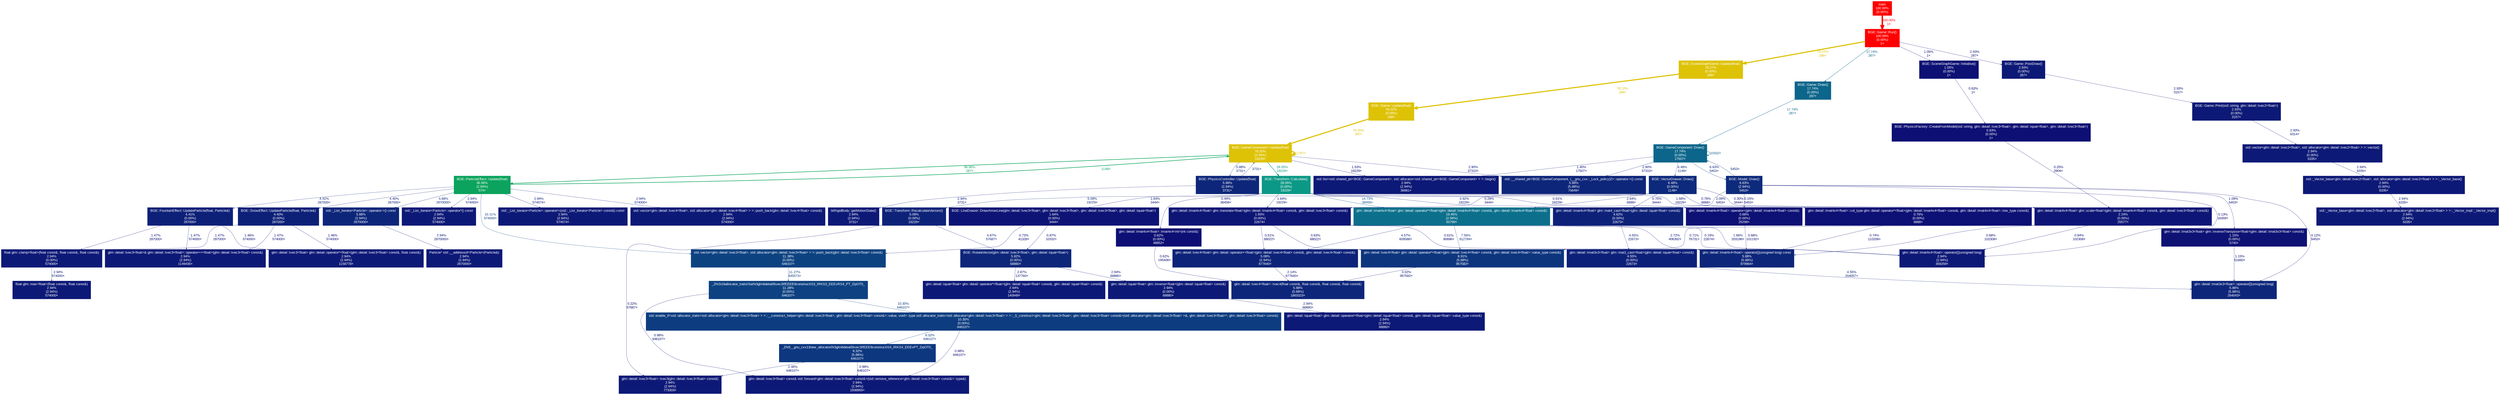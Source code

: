 digraph {
	graph [ranksep=0.25, fontname=Arial, nodesep=0.125];
	node [fontname=Arial, style=filled, height=0, width=0, shape=box, fontcolor=white];
	edge [fontname=Arial];
	1 [color="#ff0000", fontcolor="#ffffff", fontsize="10.00", label="main\n100.00%\n(0.00%)"];
	1 -> 2 [color="#ff0000", label="100.00%\n1×", arrowsize="1.00", fontsize="10.00", fontcolor="#ff0000", labeldistance="4.00", penwidth="4.00"];
	2 [color="#ff0000", fontcolor="#ffffff", fontsize="10.00", label="BGE::Game::Run()\n100.00%\n(0.00%)\n1×"];
	2 -> 10 [color="#0c658a", label="17.74%\n287×", arrowsize="0.42", fontsize="10.00", fontcolor="#0c658a", labeldistance="0.71", penwidth="0.71"];
	2 -> 3 [color="#dec205", label="78.27%\n288×", arrowsize="0.88", fontsize="10.00", fontcolor="#dec205", labeldistance="3.13", penwidth="3.13"];
	2 -> 52 [color="#0d1976", label="2.93%\n287×", arrowsize="0.35", fontsize="10.00", fontcolor="#0d1976", labeldistance="0.50", penwidth="0.50"];
	2 -> 58 [color="#0d1174", label="1.05%\n1×", arrowsize="0.35", fontsize="10.00", fontcolor="#0d1174", labeldistance="0.50", penwidth="0.50"];
	3 [color="#dec205", fontcolor="#ffffff", fontsize="10.00", label="BGE::SceneGraphGame::Update(float)\n78.27%\n(0.00%)\n288×"];
	3 -> 4 [color="#dec205", label="78.22%\n288×", arrowsize="0.88", fontsize="10.00", fontcolor="#dec205", labeldistance="3.13", penwidth="3.13"];
	4 [color="#dec205", fontcolor="#ffffff", fontsize="10.00", label="BGE::Game::Update(float)\n78.22%\n(0.00%)\n288×"];
	4 -> 6 [color="#dec205", label="78.20%\n287×", arrowsize="0.88", fontsize="10.00", fontcolor="#dec205", labeldistance="3.13", penwidth="3.13"];
	6 [color="#dec205", fontcolor="#ffffff", fontsize="10.00", label="BGE::GameComponent::Update(float)\n78.20%\n(2.94%)\n19229×"];
	6 -> 6 [color="#dec205", label="11767×", arrowsize="0.88", fontsize="10.00", fontcolor="#dec205", labeldistance="3.13", penwidth="3.13"];
	6 -> 7 [color="#0ba35d", label="36.56%\n287×", arrowsize="0.60", fontsize="10.00", fontcolor="#0ba35d", labeldistance="1.46", penwidth="1.46"];
	6 -> 8 [color="#0c9886", label="28.05%\n19229×", arrowsize="0.53", fontsize="10.00", fontcolor="#0c9886", labeldistance="1.12", penwidth="1.12"];
	6 -> 46 [color="#0d1375", label="1.53%\n19229×", arrowsize="0.35", fontsize="10.00", fontcolor="#0d1375", labeldistance="0.50", penwidth="0.50"];
	6 -> 20 [color="#0d1976", label="2.90%\n37310×", arrowsize="0.35", fontsize="10.00", fontcolor="#0d1976", labeldistance="0.50", penwidth="0.50"];
	6 -> 23 [color="#0d267a", label="5.88%\n3731×", arrowsize="0.35", fontsize="10.00", fontcolor="#0d267a", labeldistance="0.50", penwidth="0.50"];
	7 [color="#0ba35d", fontcolor="#ffffff", fontsize="10.00", label="BGE::ParticleEffect::Update(float)\n36.56%\n(2.94%)\n574×"];
	7 -> 32 [color="#0d2078", label="4.40%\n287000×", arrowsize="0.35", fontsize="10.00", fontcolor="#0d2078", labeldistance="0.50", penwidth="0.50"];
	7 -> 6 [color="#0ba35d", label="1148×", arrowsize="0.60", fontsize="10.00", fontcolor="#0ba35d", labeldistance="1.46", penwidth="1.46"];
	7 -> 38 [color="#0d1977", label="2.94%\n574574×", arrowsize="0.35", fontsize="10.00", fontcolor="#0d1977", labeldistance="0.50", penwidth="0.50"];
	7 -> 41 [color="#0d1977", label="2.94%\n574000×", arrowsize="0.35", fontsize="10.00", fontcolor="#0d1977", labeldistance="0.50", penwidth="0.50"];
	7 -> 12 [color="#0d3b80", label="10.11%\n574000×", arrowsize="0.35", fontsize="10.00", fontcolor="#0d3b80", labeldistance="0.50", penwidth="0.50"];
	7 -> 56 [color="#0d1977", label="2.94%\n574000×", arrowsize="0.35", fontsize="10.00", fontcolor="#0d1977", labeldistance="0.50", penwidth="0.50"];
	7 -> 30 [color="#0d267a", label="5.88%\n2870000×", arrowsize="0.35", fontsize="10.00", fontcolor="#0d267a", labeldistance="0.50", penwidth="0.50"];
	7 -> 31 [color="#0d2078", label="4.41%\n287000×", arrowsize="0.35", fontsize="10.00", fontcolor="#0d2078", labeldistance="0.50", penwidth="0.50"];
	8 [color="#0c9886", fontcolor="#ffffff", fontsize="10.00", label="BGE::Transform::Calculate()\n28.05%\n(0.00%)\n19229×"];
	8 -> 9 [color="#0c5486", label="14.73%\n38458×", arrowsize="0.38", fontsize="10.00", fontcolor="#0c5486", labeldistance="0.59", penwidth="0.59"];
	8 -> 60 [color="#0d0f73", label="0.51%\n19229×", arrowsize="0.35", fontsize="10.00", fontcolor="#0d0f73", labeldistance="0.50", penwidth="0.50"];
	8 -> 53 [color="#0d1475", label="1.68%\n19229×", arrowsize="0.35", fontsize="10.00", fontcolor="#0d1475", labeldistance="0.50", penwidth="0.50"];
	8 -> 54 [color="#0d1475", label="1.64%\n19229×", arrowsize="0.35", fontsize="10.00", fontcolor="#0d1475", labeldistance="0.50", penwidth="0.50"];
	8 -> 26 [color="#0d2379", label="5.09%\n19229×", arrowsize="0.35", fontsize="10.00", fontcolor="#0d2379", labeldistance="0.50", penwidth="0.50"];
	8 -> 28 [color="#0d1d78", label="3.92%\n19229×", arrowsize="0.35", fontsize="10.00", fontcolor="#0d1d78", labeldistance="0.50", penwidth="0.50"];
	8 -> 62 [color="#0d0f73", label="0.49%\n38458×", arrowsize="0.35", fontsize="10.00", fontcolor="#0d0f73", labeldistance="0.50", penwidth="0.50"];
	9 [color="#0c708c", fontcolor="#ffffff", fontsize="10.00", label="glm::detail::tmat4x4<float> glm::detail::operator*<float>(glm::detail::tmat4x4<float> const&, glm::detail::tmat4x4<float> const&)\n19.45%\n(2.94%)\n50799×"];
	9 -> 42 [color="#0d1475", label="1.66%\n203196×", arrowsize="0.35", fontsize="10.00", fontcolor="#0d1475", labeldistance="0.50", penwidth="0.50"];
	9 -> 17 [color="#0d2e7c", label="7.56%\n812784×", arrowsize="0.35", fontsize="10.00", fontcolor="#0d2e7c", labeldistance="0.50", penwidth="0.50"];
	9 -> 21 [color="#0d1876", label="2.72%\n406392×", arrowsize="0.35", fontsize="10.00", fontcolor="#0d1876", labeldistance="0.50", penwidth="0.50"];
	9 -> 27 [color="#0d2079", label="4.57%\n609588×", arrowsize="0.35", fontsize="10.00", fontcolor="#0d2079", labeldistance="0.50", penwidth="0.50"];
	10 [color="#0c658a", fontcolor="#ffffff", fontsize="10.00", label="BGE::Game::Draw()\n17.74%\n(0.00%)\n287×"];
	10 -> 14 [color="#0c658a", label="17.74%\n287×", arrowsize="0.42", fontsize="10.00", fontcolor="#0c658a", labeldistance="0.71", penwidth="0.71"];
	12 [color="#0d4281", fontcolor="#ffffff", fontsize="10.00", label="std::vector<glm::detail::tvec3<float>, std::allocator<glm::detail::tvec3<float> > >::push_back(glm::detail::tvec3<float> const&)\n11.38%\n(0.00%)\n646107×"];
	12 -> 13 [color="#0d4181", label="11.27%\n645573×", arrowsize="0.35", fontsize="10.00", fontcolor="#0d4181", labeldistance="0.50", penwidth="0.50"];
	13 [color="#0d4181", fontcolor="#ffffff", fontsize="10.00", label="_ZNSt16allocator_traitsISaIN3glm6detail5tvec3IfEEEE9constructIS3_IRKS3_EEEvRS4_PT_DpOT0_\n11.28%\n(0.00%)\n646107×"];
	13 -> 34 [color="#0d1174", label="0.98%\n646107×", arrowsize="0.35", fontsize="10.00", fontcolor="#0d1174", labeldistance="0.50", penwidth="0.50"];
	13 -> 15 [color="#0d3c80", label="10.30%\n646107×", arrowsize="0.35", fontsize="10.00", fontcolor="#0d3c80", labeldistance="0.50", penwidth="0.50"];
	14 [color="#0c658a", fontcolor="#ffffff", fontsize="10.00", label="BGE::GameComponent::Draw()\n17.74%\n(0.00%)\n17507×"];
	14 -> 46 [color="#0d1375", label="1.40%\n17507×", arrowsize="0.35", fontsize="10.00", fontcolor="#0d1375", labeldistance="0.50", penwidth="0.50"];
	14 -> 18 [color="#0d2a7b", label="6.63%\n5453×", arrowsize="0.35", fontsize="10.00", fontcolor="#0d2a7b", labeldistance="0.50", penwidth="0.50"];
	14 -> 19 [color="#0d297b", label="6.48%\n1148×", arrowsize="0.35", fontsize="10.00", fontcolor="#0d297b", labeldistance="0.50", penwidth="0.50"];
	14 -> 20 [color="#0d1976", label="2.90%\n37310×", arrowsize="0.35", fontsize="10.00", fontcolor="#0d1976", labeldistance="0.50", penwidth="0.50"];
	14 -> 14 [color="#0c658a", label="10332×", arrowsize="0.42", fontsize="10.00", fontcolor="#0c658a", labeldistance="0.71", penwidth="0.71"];
	15 [color="#0d3c80", fontcolor="#ffffff", fontsize="10.00", label="std::enable_if<std::allocator_traits<std::allocator<glm::detail::tvec3<float> > >::__construct_helper<glm::detail::tvec3<float>, glm::detail::tvec3<float> const&>::value, void>::type std::allocator_traits<std::allocator<glm::detail::tvec3<float> > >::_S_construct<glm::detail::tvec3<float>, glm::detail::tvec3<float> const&>(std::allocator<glm::detail::tvec3<float> >&, glm::detail::tvec3<float>*, glm::detail::tvec3<float> const&)\n10.30%\n(0.00%)\n646107×"];
	15 -> 16 [color="#0d377f", label="9.32%\n646107×", arrowsize="0.35", fontsize="10.00", fontcolor="#0d377f", labeldistance="0.50", penwidth="0.50"];
	15 -> 34 [color="#0d1174", label="0.98%\n646107×", arrowsize="0.35", fontsize="10.00", fontcolor="#0d1174", labeldistance="0.50", penwidth="0.50"];
	16 [color="#0d377f", fontcolor="#ffffff", fontsize="10.00", label="_ZN9__gnu_cxx13new_allocatorIN3glm6detail5tvec3IfEEE9constructIS4_IRKS4_EEEvPT_DpOT0_\n9.32%\n(5.88%)\n646107×"];
	16 -> 34 [color="#0d1174", label="0.98%\n646107×", arrowsize="0.35", fontsize="10.00", fontcolor="#0d1174", labeldistance="0.50", penwidth="0.50"];
	16 -> 37 [color="#0d1776", label="2.46%\n646107×", arrowsize="0.35", fontsize="10.00", fontcolor="#0d1776", labeldistance="0.50", penwidth="0.50"];
	17 [color="#0d357e", fontcolor="#ffffff", fontsize="10.00", label="glm::detail::tvec4<float> glm::detail::operator*<float>(glm::detail::tvec4<float> const&, glm::detail::tvec4<float>::value_type const&)\n8.91%\n(5.88%)\n957582×"];
	17 -> 24 [color="#0d1a77", label="3.02%\n957582×", arrowsize="0.35", fontsize="10.00", fontcolor="#0d1a77", labeldistance="0.50", penwidth="0.50"];
	18 [color="#0d2a7b", fontcolor="#ffffff", fontsize="10.00", label="BGE::Model::Draw()\n6.63%\n(2.94%)\n5453×"];
	18 -> 9 [color="#0d1575", label="2.09%\n5453×", arrowsize="0.35", fontsize="10.00", fontcolor="#0d1575", labeldistance="0.50", penwidth="0.50"];
	18 -> 42 [color="#0d0d73", label="0.13%\n16359×", arrowsize="0.35", fontsize="10.00", fontcolor="#0d0d73", labeldistance="0.50", penwidth="0.50"];
	18 -> 14 [color="#0d2a7b", label="5453×", arrowsize="0.35", fontsize="10.00", fontcolor="#0d2a7b", labeldistance="0.50", penwidth="0.50"];
	18 -> 22 [color="#0d0d73", label="0.12%\n5453×", arrowsize="0.35", fontsize="10.00", fontcolor="#0d0d73", labeldistance="0.50", penwidth="0.50"];
	18 -> 57 [color="#0d1174", label="1.09%\n5453×", arrowsize="0.35", fontsize="10.00", fontcolor="#0d1174", labeldistance="0.50", penwidth="0.50"];
	18 -> 60 [color="#0d0d73", label="0.15%\n5453×", arrowsize="0.35", fontsize="10.00", fontcolor="#0d0d73", labeldistance="0.50", penwidth="0.50"];
	19 [color="#0d297b", fontcolor="#ffffff", fontsize="10.00", label="BGE::VectorDrawer::Draw()\n6.48%\n(0.00%)\n1148×"];
	19 -> 9 [color="#0d1876", label="2.64%\n6888×", arrowsize="0.35", fontsize="10.00", fontcolor="#0d1876", labeldistance="0.50", penwidth="0.50"];
	19 -> 28 [color="#0d1074", label="0.70%\n3444×", arrowsize="0.35", fontsize="10.00", fontcolor="#0d1074", labeldistance="0.50", penwidth="0.50"];
	19 -> 53 [color="#0d0e73", label="0.30%\n3444×", arrowsize="0.35", fontsize="10.00", fontcolor="#0d0e73", labeldistance="0.50", penwidth="0.50"];
	19 -> 54 [color="#0d0e73", label="0.29%\n3444×", arrowsize="0.35", fontsize="10.00", fontcolor="#0d0e73", labeldistance="0.50", penwidth="0.50"];
	19 -> 55 [color="#0d1475", label="1.64%\n3444×", arrowsize="0.35", fontsize="10.00", fontcolor="#0d1475", labeldistance="0.50", penwidth="0.50"];
	19 -> 59 [color="#0d1074", label="0.76%\n6888×", arrowsize="0.35", fontsize="10.00", fontcolor="#0d1074", labeldistance="0.50", penwidth="0.50"];
	20 [color="#0d267a", fontcolor="#ffffff", fontsize="10.00", label="std::__shared_ptr<BGE::GameComponent, (__gnu_cxx::_Lock_policy)2>::operator->() const\n5.88%\n(5.88%)\n75649×"];
	21 [color="#0d267a", fontcolor="#ffffff", fontsize="10.00", label="glm::detail::tmat4x4<float>::operator[](unsigned long) const\n5.88%\n(5.88%)\n879964×"];
	22 [color="#0d267a", fontcolor="#ffffff", fontsize="10.00", label="glm::detail::tmat3x3<float>::operator[](unsigned long)\n5.88%\n(5.88%)\n264043×"];
	23 [color="#0d267a", fontcolor="#ffffff", fontsize="10.00", label="BGE::PhysicsController::Update(float)\n5.88%\n(2.94%)\n3731×"];
	23 -> 6 [color="#0d267a", label="3731×", arrowsize="0.35", fontsize="10.00", fontcolor="#0d267a", labeldistance="0.50", penwidth="0.50"];
	23 -> 50 [color="#0d1977", label="2.94%\n3731×", arrowsize="0.35", fontsize="10.00", fontcolor="#0d1977", labeldistance="0.50", penwidth="0.50"];
	24 [color="#0d267a", fontcolor="#ffffff", fontsize="10.00", label="glm::detail::tvec4<float>::tvec4(float const&, float const&, float const&, float const&)\n5.88%\n(5.88%)\n1863323×"];
	25 [color="#0d267a", fontcolor="#ffffff", fontsize="10.00", label="BGE::RotateVector(glm::detail::tvec3<float>, glm::detail::tquat<float>)\n5.82%\n(0.00%)\n68880×"];
	25 -> 43 [color="#0d1976", label="2.87%\n137760×", arrowsize="0.35", fontsize="10.00", fontcolor="#0d1976", labeldistance="0.50", penwidth="0.50"];
	25 -> 45 [color="#0d1977", label="2.94%\n68880×", arrowsize="0.35", fontsize="10.00", fontcolor="#0d1977", labeldistance="0.50", penwidth="0.50"];
	26 [color="#0d2379", fontcolor="#ffffff", fontsize="10.00", label="BGE::Transform::RecalculateVectors()\n5.09%\n(0.00%)\n19229×"];
	26 -> 25 [color="#0d2279", label="4.87%\n57687×", arrowsize="0.35", fontsize="10.00", fontcolor="#0d2279", labeldistance="0.50", penwidth="0.50"];
	26 -> 37 [color="#0d0e73", label="0.22%\n57687×", arrowsize="0.35", fontsize="10.00", fontcolor="#0d0e73", labeldistance="0.50", penwidth="0.50"];
	27 [color="#0d2379", fontcolor="#ffffff", fontsize="10.00", label="glm::detail::tvec4<float> glm::detail::operator+<float>(glm::detail::tvec4<float> const&, glm::detail::tvec4<float> const&)\n5.08%\n(2.94%)\n677640×"];
	27 -> 24 [color="#0d1675", label="2.14%\n677640×", arrowsize="0.35", fontsize="10.00", fontcolor="#0d1675", labeldistance="0.50", penwidth="0.50"];
	28 [color="#0d2179", fontcolor="#ffffff", fontsize="10.00", label="glm::detail::tmat4x4<float> glm::mat4_cast<float>(glm::detail::tquat<float> const&)\n4.62%\n(0.00%)\n22673×"];
	28 -> 29 [color="#0d2079", label="4.55%\n22673×", arrowsize="0.35", fontsize="10.00", fontcolor="#0d2079", labeldistance="0.50", penwidth="0.50"];
	29 [color="#0d2079", fontcolor="#ffffff", fontsize="10.00", label="glm::detail::tmat3x3<float> glm::mat3_cast<float>(glm::detail::tquat<float> const&)\n4.55%\n(0.00%)\n22673×"];
	29 -> 22 [color="#0d2079", label="4.55%\n204057×", arrowsize="0.35", fontsize="10.00", fontcolor="#0d2079", labeldistance="0.50", penwidth="0.50"];
	30 [color="#0d267a", fontcolor="#ffffff", fontsize="10.00", label="std::_List_iterator<Particle>::operator->() const\n5.88%\n(2.94%)\n2870000×"];
	30 -> 33 [color="#0d1977", label="2.94%\n2870000×", arrowsize="0.35", fontsize="10.00", fontcolor="#0d1977", labeldistance="0.50", penwidth="0.50"];
	31 [color="#0d2078", fontcolor="#ffffff", fontsize="10.00", label="BGE::FountainEffect::UpdateParticle(float, Particle&)\n4.41%\n(0.00%)\n287000×"];
	31 -> 40 [color="#0d1375", label="1.47%\n287000×", arrowsize="0.35", fontsize="10.00", fontcolor="#0d1375", labeldistance="0.50", penwidth="0.50"];
	31 -> 35 [color="#0d1375", label="1.46%\n574000×", arrowsize="0.35", fontsize="10.00", fontcolor="#0d1375", labeldistance="0.50", penwidth="0.50"];
	31 -> 36 [color="#0d1375", label="1.47%\n574000×", arrowsize="0.35", fontsize="10.00", fontcolor="#0d1375", labeldistance="0.50", penwidth="0.50"];
	32 [color="#0d2078", fontcolor="#ffffff", fontsize="10.00", label="BGE::SnowEffect::UpdateParticle(float, Particle&)\n4.40%\n(0.00%)\n287000×"];
	32 -> 40 [color="#0d1375", label="1.47%\n287000×", arrowsize="0.35", fontsize="10.00", fontcolor="#0d1375", labeldistance="0.50", penwidth="0.50"];
	32 -> 35 [color="#0d1375", label="1.46%\n574000×", arrowsize="0.35", fontsize="10.00", fontcolor="#0d1375", labeldistance="0.50", penwidth="0.50"];
	32 -> 36 [color="#0d1375", label="1.47%\n574000×", arrowsize="0.35", fontsize="10.00", fontcolor="#0d1375", labeldistance="0.50", penwidth="0.50"];
	33 [color="#0d1977", fontcolor="#ffffff", fontsize="10.00", label="Particle* std::__addressof<Particle>(Particle&)\n2.94%\n(2.94%)\n2870000×"];
	34 [color="#0d1977", fontcolor="#ffffff", fontsize="10.00", label="glm::detail::tvec3<float> const& std::forward<glm::detail::tvec3<float> const&>(std::remove_reference<glm::detail::tvec3<float> const&>::type&)\n2.94%\n(2.94%)\n1938855×"];
	35 [color="#0d1977", fontcolor="#ffffff", fontsize="10.00", label="glm::detail::tvec3<float> glm::detail::operator*<float>(glm::detail::tvec3<float> const&, float const&)\n2.94%\n(2.94%)\n1158778×"];
	36 [color="#0d1977", fontcolor="#ffffff", fontsize="10.00", label="glm::detail::tvec3<float>& glm::detail::tvec3<float>::operator+=<float>(glm::detail::tvec3<float> const&)\n2.94%\n(2.94%)\n1149435×"];
	37 [color="#0d1977", fontcolor="#ffffff", fontsize="10.00", label="glm::detail::tvec3<float>::tvec3(glm::detail::tvec3<float> const&)\n2.94%\n(2.94%)\n773303×"];
	38 [color="#0d1977", fontcolor="#ffffff", fontsize="10.00", label="std::_List_iterator<Particle>::operator!=(std::_List_iterator<Particle> const&) const\n2.94%\n(2.94%)\n574574×"];
	39 [color="#0d1977", fontcolor="#ffffff", fontsize="10.00", label="float glm::max<float>(float const&, float const&)\n2.94%\n(2.94%)\n574000×"];
	40 [color="#0d1977", fontcolor="#ffffff", fontsize="10.00", label="float glm::clamp<float>(float const&, float const&, float const&)\n2.94%\n(0.00%)\n574000×"];
	40 -> 39 [color="#0d1977", label="2.94%\n574000×", arrowsize="0.35", fontsize="10.00", fontcolor="#0d1977", labeldistance="0.50", penwidth="0.50"];
	41 [color="#0d1977", fontcolor="#ffffff", fontsize="10.00", label="std::vector<glm::detail::tvec4<float>, std::allocator<glm::detail::tvec4<float> > >::push_back(glm::detail::tvec4<float> const&)\n2.94%\n(2.94%)\n574000×"];
	42 [color="#0d1977", fontcolor="#ffffff", fontsize="10.00", label="glm::detail::tmat4x4<float>::operator[](unsigned long)\n2.94%\n(2.94%)\n359259×"];
	43 [color="#0d1977", fontcolor="#ffffff", fontsize="10.00", label="glm::detail::tquat<float> glm::detail::operator*<float>(glm::detail::tquat<float> const&, glm::detail::tquat<float> const&)\n2.94%\n(2.94%)\n140949×"];
	44 [color="#0d1977", fontcolor="#ffffff", fontsize="10.00", label="glm::detail::tquat<float> glm::detail::operator/<float>(glm::detail::tquat<float> const&, glm::detail::tquat<float>::value_type const&)\n2.94%\n(2.94%)\n68880×"];
	45 [color="#0d1977", fontcolor="#ffffff", fontsize="10.00", label="glm::detail::tquat<float> glm::inverse<float>(glm::detail::tquat<float> const&)\n2.94%\n(0.00%)\n68880×"];
	45 -> 44 [color="#0d1977", label="2.94%\n68880×", arrowsize="0.35", fontsize="10.00", fontcolor="#0d1977", labeldistance="0.50", penwidth="0.50"];
	46 [color="#0d1977", fontcolor="#ffffff", fontsize="10.00", label="std::list<std::shared_ptr<BGE::GameComponent>, std::allocator<std::shared_ptr<BGE::GameComponent> > >::begin()\n2.94%\n(2.94%)\n36881×"];
	47 [color="#0d1977", fontcolor="#ffffff", fontsize="10.00", label="std::_Vector_base<glm::detail::tvec2<float>, std::allocator<glm::detail::tvec2<float> > >::_Vector_impl::_Vector_impl()\n2.94%\n(2.94%)\n6335×"];
	48 [color="#0d1977", fontcolor="#ffffff", fontsize="10.00", label="std::_Vector_base<glm::detail::tvec2<float>, std::allocator<glm::detail::tvec2<float> > >::_Vector_base()\n2.94%\n(0.00%)\n6335×"];
	48 -> 47 [color="#0d1977", label="2.94%\n6335×", arrowsize="0.35", fontsize="10.00", fontcolor="#0d1977", labeldistance="0.50", penwidth="0.50"];
	49 [color="#0d1977", fontcolor="#ffffff", fontsize="10.00", label="std::vector<glm::detail::tvec2<float>, std::allocator<glm::detail::tvec2<float> > >::vector()\n2.94%\n(0.00%)\n6335×"];
	49 -> 48 [color="#0d1977", label="2.94%\n6335×", arrowsize="0.35", fontsize="10.00", fontcolor="#0d1977", labeldistance="0.50", penwidth="0.50"];
	50 [color="#0d1977", fontcolor="#ffffff", fontsize="10.00", label="btRigidBody::getMotionState()\n2.94%\n(2.94%)\n3731×"];
	51 [color="#0d1976", fontcolor="#ffffff", fontsize="10.00", label="BGE::Game::Print(std::string, glm::detail::tvec2<float>)\n2.93%\n(0.00%)\n3157×"];
	51 -> 49 [color="#0d1976", label="2.93%\n6314×", arrowsize="0.35", fontsize="10.00", fontcolor="#0d1976", labeldistance="0.50", penwidth="0.50"];
	52 [color="#0d1976", fontcolor="#ffffff", fontsize="10.00", label="BGE::Game::PostDraw()\n2.93%\n(0.00%)\n287×"];
	52 -> 51 [color="#0d1976", label="2.93%\n3157×", arrowsize="0.35", fontsize="10.00", fontcolor="#0d1976", labeldistance="0.50", penwidth="0.50"];
	53 [color="#0d1676", fontcolor="#ffffff", fontsize="10.00", label="glm::detail::tmat4x4<float> glm::scale<float>(glm::detail::tmat4x4<float> const&, glm::detail::tvec3<float> const&)\n2.24%\n(0.00%)\n25577×"];
	53 -> 42 [color="#0d1074", label="0.84%\n102308×", arrowsize="0.35", fontsize="10.00", fontcolor="#0d1074", labeldistance="0.50", penwidth="0.50"];
	53 -> 17 [color="#0d1074", label="0.71%\n76731×", arrowsize="0.35", fontsize="10.00", fontcolor="#0d1074", labeldistance="0.50", penwidth="0.50"];
	53 -> 21 [color="#0d1074", label="0.68%\n102308×", arrowsize="0.35", fontsize="10.00", fontcolor="#0d1074", labeldistance="0.50", penwidth="0.50"];
	54 [color="#0d1575", fontcolor="#ffffff", fontsize="10.00", label="glm::detail::tmat4x4<float> glm::translate<float>(glm::detail::tmat4x4<float> const&, glm::detail::tvec3<float> const&)\n1.93%\n(0.00%)\n22674×"];
	54 -> 42 [color="#0d0e73", label="0.19%\n22674×", arrowsize="0.35", fontsize="10.00", fontcolor="#0d0e73", labeldistance="0.50", penwidth="0.50"];
	54 -> 17 [color="#0d0f74", label="0.63%\n68022×", arrowsize="0.35", fontsize="10.00", fontcolor="#0d0f74", labeldistance="0.50", penwidth="0.50"];
	54 -> 21 [color="#0d0f74", label="0.61%\n90696×", arrowsize="0.35", fontsize="10.00", fontcolor="#0d0f74", labeldistance="0.50", penwidth="0.50"];
	54 -> 27 [color="#0d0f73", label="0.51%\n68022×", arrowsize="0.35", fontsize="10.00", fontcolor="#0d0f73", labeldistance="0.50", penwidth="0.50"];
	55 [color="#0d1475", fontcolor="#ffffff", fontsize="10.00", label="BGE::LineDrawer::DrawArrowLine(glm::detail::tvec3<float>, glm::detail::tvec3<float>, glm::detail::tvec3<float>, glm::detail::tquat<float>)\n1.64%\n(0.00%)\n3444×"];
	55 -> 12 [color="#0d1074", label="0.73%\n41328×", arrowsize="0.35", fontsize="10.00", fontcolor="#0d1074", labeldistance="0.50", penwidth="0.50"];
	55 -> 25 [color="#0d1074", label="0.87%\n10332×", arrowsize="0.35", fontsize="10.00", fontcolor="#0d1074", labeldistance="0.50", penwidth="0.50"];
	56 [color="#0d1977", fontcolor="#ffffff", fontsize="10.00", label="std::_List_iterator<Particle>::operator*() const\n2.94%\n(2.94%)\n574000×"];
	57 [color="#0d1274", fontcolor="#ffffff", fontsize="10.00", label="glm::detail::tmat3x3<float> glm::inverseTranspose<float>(glm::detail::tmat3x3<float> const&)\n1.15%\n(0.00%)\n5740×"];
	57 -> 22 [color="#0d1274", label="1.15%\n51660×", arrowsize="0.35", fontsize="10.00", fontcolor="#0d1274", labeldistance="0.50", penwidth="0.50"];
	58 [color="#0d1174", fontcolor="#ffffff", fontsize="10.00", label="BGE::SceneGraphGame::Initialise()\n1.05%\n(0.00%)\n1×"];
	58 -> 61 [color="#0d0f74", label="0.63%\n1×", arrowsize="0.35", fontsize="10.00", fontcolor="#0d0f74", labeldistance="0.50", penwidth="0.50"];
	59 [color="#0d1074", fontcolor="#ffffff", fontsize="10.00", label="glm::detail::tmat4x4<float>::col_type glm::detail::operator*<float>(glm::detail::tmat4x4<float> const&, glm::detail::tmat4x4<float>::row_type const&)\n0.76%\n(0.00%)\n6888×"];
	59 -> 21 [color="#0d1074", label="0.74%\n110208×", arrowsize="0.35", fontsize="10.00", fontcolor="#0d1074", labeldistance="0.50", penwidth="0.50"];
	60 [color="#0d1074", fontcolor="#ffffff", fontsize="10.00", label="glm::detail::tmat4x4<float>::operator=(glm::detail::tmat4x4<float> const&)\n0.68%\n(0.00%)\n25298×"];
	60 -> 21 [color="#0d1074", label="0.68%\n101192×", arrowsize="0.35", fontsize="10.00", fontcolor="#0d1074", labeldistance="0.50", penwidth="0.50"];
	61 [color="#0d0f74", fontcolor="#ffffff", fontsize="10.00", label="BGE::PhysicsFactory::CreateFromModel(std::string, glm::detail::tvec3<float>, glm::detail::tquat<float>, glm::detail::tvec3<float>)\n0.63%\n(0.00%)\n1×"];
	61 -> 53 [color="#0d0e73", label="0.25%\n2904×", arrowsize="0.35", fontsize="10.00", fontcolor="#0d0e73", labeldistance="0.50", penwidth="0.50"];
	62 [color="#0d0f74", fontcolor="#ffffff", fontsize="10.00", label="glm::detail::tmat4x4<float>::tmat4x4<int>(int const&)\n0.62%\n(0.00%)\n48852×"];
	62 -> 24 [color="#0d0f74", label="0.62%\n195408×", arrowsize="0.35", fontsize="10.00", fontcolor="#0d0f74", labeldistance="0.50", penwidth="0.50"];
}

